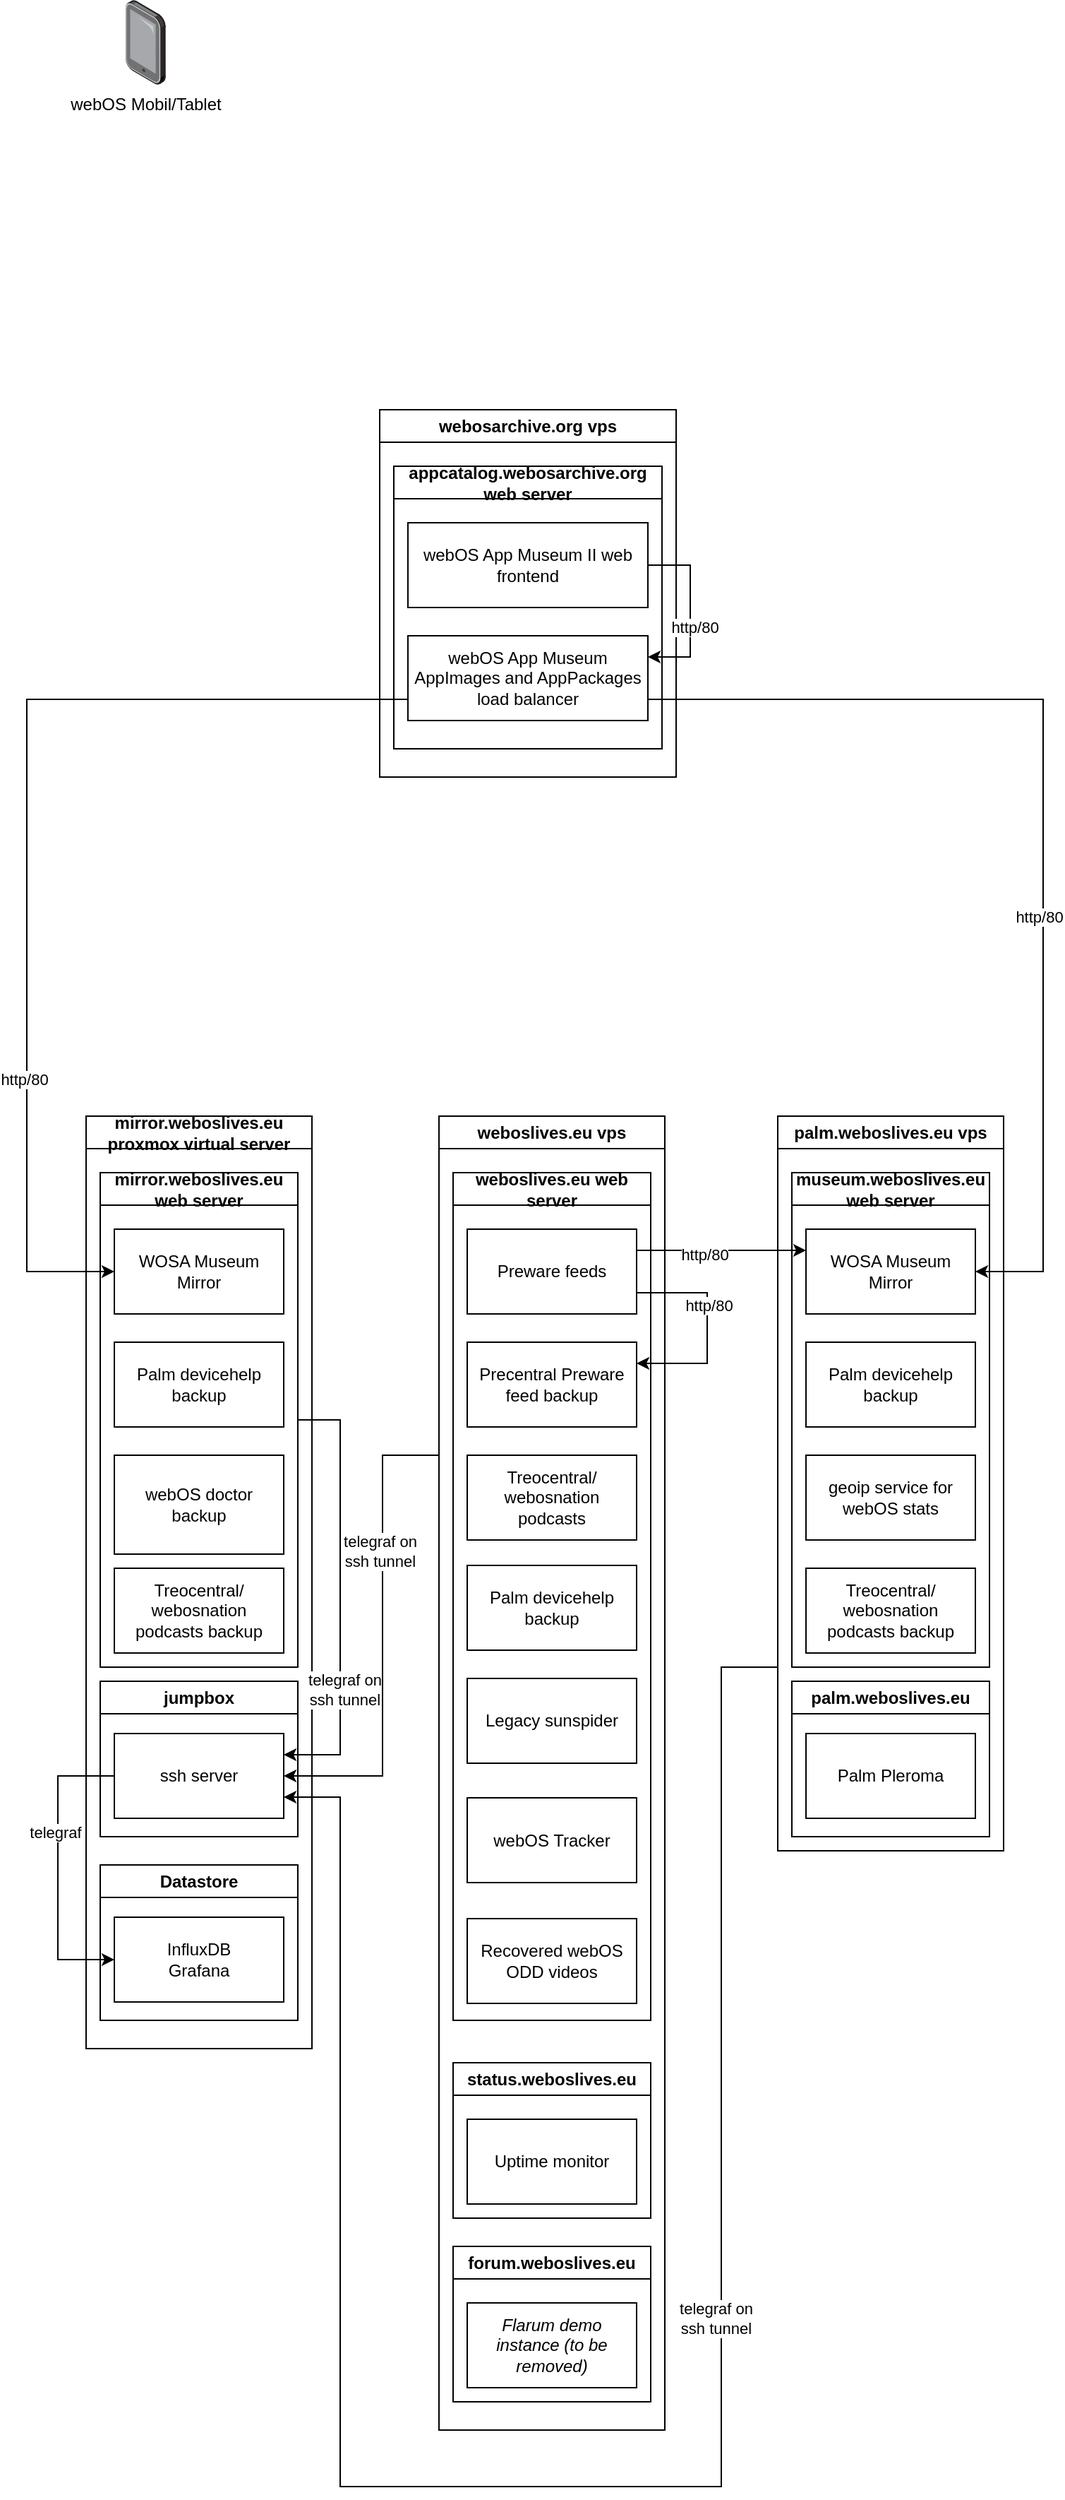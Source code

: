 <mxfile version="21.5.0" type="github">
  <diagram name="Page-1" id="cCbnzm1xCQD83DKspaT3">
    <mxGraphModel dx="1122" dy="1829" grid="1" gridSize="10" guides="1" tooltips="1" connect="1" arrows="1" fold="1" page="1" pageScale="1" pageWidth="827" pageHeight="1169" math="0" shadow="0">
      <root>
        <mxCell id="0" />
        <mxCell id="1" parent="0" />
        <mxCell id="PS-D71UFCIVm1v_QH7SR-17" value="weboslives.eu vps" style="swimlane;whiteSpace=wrap;html=1;" parent="1" vertex="1">
          <mxGeometry x="382" y="210" width="160" height="930" as="geometry" />
        </mxCell>
        <mxCell id="l4s4kaO-_cYa82F50tmw-3" value="weboslives.eu web server" style="swimlane;whiteSpace=wrap;html=1;" parent="PS-D71UFCIVm1v_QH7SR-17" vertex="1">
          <mxGeometry x="10" y="40" width="140" height="600" as="geometry">
            <mxRectangle x="310" y="190" width="120" height="30" as="alternateBounds" />
          </mxGeometry>
        </mxCell>
        <mxCell id="5oSPO5W26ucSjFXBTbh1-6" style="edgeStyle=orthogonalEdgeStyle;rounded=0;orthogonalLoop=1;jettySize=auto;html=1;exitX=1;exitY=0.75;exitDx=0;exitDy=0;entryX=1;entryY=0.25;entryDx=0;entryDy=0;" edge="1" parent="l4s4kaO-_cYa82F50tmw-3" source="l4s4kaO-_cYa82F50tmw-4" target="l4s4kaO-_cYa82F50tmw-5">
          <mxGeometry relative="1" as="geometry">
            <Array as="points">
              <mxPoint x="180" y="85" />
              <mxPoint x="180" y="135" />
            </Array>
          </mxGeometry>
        </mxCell>
        <mxCell id="5oSPO5W26ucSjFXBTbh1-7" value="http/80" style="edgeLabel;html=1;align=center;verticalAlign=middle;resizable=0;points=[];" vertex="1" connectable="0" parent="5oSPO5W26ucSjFXBTbh1-6">
          <mxGeometry x="-0.213" y="1" relative="1" as="geometry">
            <mxPoint as="offset" />
          </mxGeometry>
        </mxCell>
        <mxCell id="l4s4kaO-_cYa82F50tmw-4" value="Preware feeds" style="rounded=0;whiteSpace=wrap;html=1;" parent="l4s4kaO-_cYa82F50tmw-3" vertex="1">
          <mxGeometry x="10" y="40" width="120" height="60" as="geometry" />
        </mxCell>
        <mxCell id="l4s4kaO-_cYa82F50tmw-5" value="Precentral Preware feed backup" style="rounded=0;whiteSpace=wrap;html=1;" parent="l4s4kaO-_cYa82F50tmw-3" vertex="1">
          <mxGeometry x="10" y="120" width="120" height="60" as="geometry" />
        </mxCell>
        <mxCell id="PS-D71UFCIVm1v_QH7SR-1" value="Palm devicehelp backup" style="rounded=0;whiteSpace=wrap;html=1;" parent="l4s4kaO-_cYa82F50tmw-3" vertex="1">
          <mxGeometry x="10" y="278" width="120" height="60" as="geometry" />
        </mxCell>
        <mxCell id="PS-D71UFCIVm1v_QH7SR-2" value="Legacy sunspider" style="rounded=0;whiteSpace=wrap;html=1;" parent="l4s4kaO-_cYa82F50tmw-3" vertex="1">
          <mxGeometry x="10" y="358" width="120" height="60" as="geometry" />
        </mxCell>
        <mxCell id="PS-D71UFCIVm1v_QH7SR-3" value="webOS Tracker" style="rounded=0;whiteSpace=wrap;html=1;" parent="l4s4kaO-_cYa82F50tmw-3" vertex="1">
          <mxGeometry x="10" y="442.5" width="120" height="60" as="geometry" />
        </mxCell>
        <mxCell id="PS-D71UFCIVm1v_QH7SR-4" value="Recovered webOS ODD videos" style="rounded=0;whiteSpace=wrap;html=1;" parent="l4s4kaO-_cYa82F50tmw-3" vertex="1">
          <mxGeometry x="10" y="528" width="120" height="60" as="geometry" />
        </mxCell>
        <mxCell id="5oSPO5W26ucSjFXBTbh1-4" value="Treocentral/&lt;br&gt;webosnation podcasts" style="rounded=0;whiteSpace=wrap;html=1;" vertex="1" parent="l4s4kaO-_cYa82F50tmw-3">
          <mxGeometry x="10" y="200" width="120" height="60" as="geometry" />
        </mxCell>
        <mxCell id="PS-D71UFCIVm1v_QH7SR-18" value="status.weboslives.eu" style="swimlane;whiteSpace=wrap;html=1;" parent="PS-D71UFCIVm1v_QH7SR-17" vertex="1">
          <mxGeometry x="10" y="670" width="140" height="110" as="geometry" />
        </mxCell>
        <mxCell id="PS-D71UFCIVm1v_QH7SR-12" value="&lt;span style=&quot;font-style: normal;&quot;&gt;Uptime monitor&lt;/span&gt;" style="rounded=0;whiteSpace=wrap;html=1;fontStyle=2" parent="PS-D71UFCIVm1v_QH7SR-18" vertex="1">
          <mxGeometry x="10" y="40" width="120" height="60" as="geometry" />
        </mxCell>
        <mxCell id="PS-D71UFCIVm1v_QH7SR-51" value="forum.weboslives.eu" style="swimlane;whiteSpace=wrap;html=1;" parent="PS-D71UFCIVm1v_QH7SR-17" vertex="1">
          <mxGeometry x="10" y="800" width="140" height="110" as="geometry" />
        </mxCell>
        <mxCell id="PS-D71UFCIVm1v_QH7SR-52" value="Flarum demo instance (to be removed)" style="rounded=0;whiteSpace=wrap;html=1;fontStyle=2" parent="PS-D71UFCIVm1v_QH7SR-51" vertex="1">
          <mxGeometry x="10" y="40" width="120" height="60" as="geometry" />
        </mxCell>
        <mxCell id="5oSPO5W26ucSjFXBTbh1-12" style="edgeStyle=orthogonalEdgeStyle;rounded=0;orthogonalLoop=1;jettySize=auto;html=1;exitX=0;exitY=0.75;exitDx=0;exitDy=0;entryX=1;entryY=0.75;entryDx=0;entryDy=0;" edge="1" parent="1" source="PS-D71UFCIVm1v_QH7SR-31" target="PS-D71UFCIVm1v_QH7SR-43">
          <mxGeometry relative="1" as="geometry">
            <Array as="points">
              <mxPoint x="582" y="600" />
              <mxPoint x="582" y="1180" />
              <mxPoint x="312" y="1180" />
              <mxPoint x="312" y="692" />
            </Array>
          </mxGeometry>
        </mxCell>
        <mxCell id="5oSPO5W26ucSjFXBTbh1-13" value="telegraf on&lt;br&gt;ssh tunnel" style="edgeLabel;html=1;align=center;verticalAlign=middle;resizable=0;points=[];" vertex="1" connectable="0" parent="5oSPO5W26ucSjFXBTbh1-12">
          <mxGeometry x="-0.294" y="-4" relative="1" as="geometry">
            <mxPoint as="offset" />
          </mxGeometry>
        </mxCell>
        <mxCell id="PS-D71UFCIVm1v_QH7SR-31" value="palm.weboslives.eu vps" style="swimlane;whiteSpace=wrap;html=1;" parent="1" vertex="1">
          <mxGeometry x="622" y="210" width="160" height="520" as="geometry" />
        </mxCell>
        <mxCell id="PS-D71UFCIVm1v_QH7SR-39" value="palm.weboslives.eu" style="swimlane;whiteSpace=wrap;html=1;" parent="PS-D71UFCIVm1v_QH7SR-31" vertex="1">
          <mxGeometry x="10" y="400" width="140" height="110" as="geometry" />
        </mxCell>
        <mxCell id="PS-D71UFCIVm1v_QH7SR-10" value="Palm Pleroma" style="rounded=0;whiteSpace=wrap;html=1;" parent="PS-D71UFCIVm1v_QH7SR-39" vertex="1">
          <mxGeometry x="10" y="37" width="120" height="60" as="geometry" />
        </mxCell>
        <mxCell id="PS-D71UFCIVm1v_QH7SR-5" value="museum.weboslives.eu web server" style="swimlane;whiteSpace=wrap;html=1;" parent="PS-D71UFCIVm1v_QH7SR-31" vertex="1">
          <mxGeometry x="10" y="40" width="140" height="350" as="geometry">
            <mxRectangle x="310" y="190" width="120" height="30" as="alternateBounds" />
          </mxGeometry>
        </mxCell>
        <mxCell id="PS-D71UFCIVm1v_QH7SR-6" value="WOSA Museum Mirror" style="rounded=0;whiteSpace=wrap;html=1;" parent="PS-D71UFCIVm1v_QH7SR-5" vertex="1">
          <mxGeometry x="10" y="40" width="120" height="60" as="geometry" />
        </mxCell>
        <mxCell id="PS-D71UFCIVm1v_QH7SR-7" value="Palm devicehelp backup" style="rounded=0;whiteSpace=wrap;html=1;" parent="PS-D71UFCIVm1v_QH7SR-5" vertex="1">
          <mxGeometry x="10" y="120" width="120" height="60" as="geometry" />
        </mxCell>
        <mxCell id="PS-D71UFCIVm1v_QH7SR-8" value="geoip service for webOS stats" style="rounded=0;whiteSpace=wrap;html=1;" parent="PS-D71UFCIVm1v_QH7SR-5" vertex="1">
          <mxGeometry x="10" y="200" width="120" height="60" as="geometry" />
        </mxCell>
        <mxCell id="PS-D71UFCIVm1v_QH7SR-9" value="Treocentral/&lt;br style=&quot;border-color: var(--border-color);&quot;&gt;webosnation podcasts backup" style="rounded=0;whiteSpace=wrap;html=1;" parent="PS-D71UFCIVm1v_QH7SR-5" vertex="1">
          <mxGeometry x="10" y="280" width="120" height="60" as="geometry" />
        </mxCell>
        <mxCell id="PS-D71UFCIVm1v_QH7SR-41" value="mirror.weboslives.eu proxmox virtual server" style="swimlane;whiteSpace=wrap;html=1;" parent="1" vertex="1">
          <mxGeometry x="132" y="210" width="160" height="660" as="geometry" />
        </mxCell>
        <mxCell id="PS-D71UFCIVm1v_QH7SR-42" value="jumpbox" style="swimlane;whiteSpace=wrap;html=1;" parent="PS-D71UFCIVm1v_QH7SR-41" vertex="1">
          <mxGeometry x="10" y="400" width="140" height="110" as="geometry" />
        </mxCell>
        <mxCell id="PS-D71UFCIVm1v_QH7SR-43" value="ssh server" style="rounded=0;whiteSpace=wrap;html=1;" parent="PS-D71UFCIVm1v_QH7SR-42" vertex="1">
          <mxGeometry x="10" y="37" width="120" height="60" as="geometry" />
        </mxCell>
        <mxCell id="5oSPO5W26ucSjFXBTbh1-8" style="edgeStyle=orthogonalEdgeStyle;rounded=0;orthogonalLoop=1;jettySize=auto;html=1;exitX=1;exitY=0.5;exitDx=0;exitDy=0;entryX=1;entryY=0.25;entryDx=0;entryDy=0;" edge="1" parent="PS-D71UFCIVm1v_QH7SR-41" source="PS-D71UFCIVm1v_QH7SR-44" target="PS-D71UFCIVm1v_QH7SR-43">
          <mxGeometry relative="1" as="geometry">
            <Array as="points">
              <mxPoint x="180" y="215" />
              <mxPoint x="180" y="452" />
            </Array>
          </mxGeometry>
        </mxCell>
        <mxCell id="5oSPO5W26ucSjFXBTbh1-9" value="telegraf on&lt;br style=&quot;border-color: var(--border-color);&quot;&gt;ssh tunnel" style="edgeLabel;html=1;align=center;verticalAlign=middle;resizable=0;points=[];" vertex="1" connectable="0" parent="5oSPO5W26ucSjFXBTbh1-8">
          <mxGeometry x="0.439" y="3" relative="1" as="geometry">
            <mxPoint as="offset" />
          </mxGeometry>
        </mxCell>
        <mxCell id="PS-D71UFCIVm1v_QH7SR-44" value="mirror.weboslives.eu web server" style="swimlane;whiteSpace=wrap;html=1;" parent="PS-D71UFCIVm1v_QH7SR-41" vertex="1">
          <mxGeometry x="10" y="40" width="140" height="350" as="geometry">
            <mxRectangle x="310" y="190" width="120" height="30" as="alternateBounds" />
          </mxGeometry>
        </mxCell>
        <mxCell id="PS-D71UFCIVm1v_QH7SR-45" value="WOSA Museum Mirror" style="rounded=0;whiteSpace=wrap;html=1;" parent="PS-D71UFCIVm1v_QH7SR-44" vertex="1">
          <mxGeometry x="10" y="40" width="120" height="60" as="geometry" />
        </mxCell>
        <mxCell id="PS-D71UFCIVm1v_QH7SR-46" value="Palm devicehelp backup" style="rounded=0;whiteSpace=wrap;html=1;" parent="PS-D71UFCIVm1v_QH7SR-44" vertex="1">
          <mxGeometry x="10" y="120" width="120" height="60" as="geometry" />
        </mxCell>
        <mxCell id="PS-D71UFCIVm1v_QH7SR-48" value="Treocentral/&lt;br style=&quot;border-color: var(--border-color);&quot;&gt;webosnation podcasts backup" style="rounded=0;whiteSpace=wrap;html=1;" parent="PS-D71UFCIVm1v_QH7SR-44" vertex="1">
          <mxGeometry x="10" y="280" width="120" height="60" as="geometry" />
        </mxCell>
        <mxCell id="PS-D71UFCIVm1v_QH7SR-47" value="webOS doctor backup" style="rounded=0;whiteSpace=wrap;html=1;" parent="PS-D71UFCIVm1v_QH7SR-44" vertex="1">
          <mxGeometry x="10" y="200" width="120" height="70" as="geometry" />
        </mxCell>
        <mxCell id="5oSPO5W26ucSjFXBTbh1-14" value="Datastore" style="swimlane;whiteSpace=wrap;html=1;" vertex="1" parent="PS-D71UFCIVm1v_QH7SR-41">
          <mxGeometry x="10" y="530" width="140" height="110" as="geometry" />
        </mxCell>
        <mxCell id="5oSPO5W26ucSjFXBTbh1-15" value="InfluxDB&lt;br&gt;Grafana" style="rounded=0;whiteSpace=wrap;html=1;" vertex="1" parent="5oSPO5W26ucSjFXBTbh1-14">
          <mxGeometry x="10" y="37" width="120" height="60" as="geometry" />
        </mxCell>
        <mxCell id="5oSPO5W26ucSjFXBTbh1-16" style="edgeStyle=orthogonalEdgeStyle;rounded=0;orthogonalLoop=1;jettySize=auto;html=1;exitX=0;exitY=0.5;exitDx=0;exitDy=0;entryX=0;entryY=0.5;entryDx=0;entryDy=0;" edge="1" parent="PS-D71UFCIVm1v_QH7SR-41" source="PS-D71UFCIVm1v_QH7SR-43" target="5oSPO5W26ucSjFXBTbh1-15">
          <mxGeometry relative="1" as="geometry">
            <Array as="points">
              <mxPoint x="-20" y="467" />
              <mxPoint x="-20" y="597" />
            </Array>
          </mxGeometry>
        </mxCell>
        <mxCell id="5oSPO5W26ucSjFXBTbh1-17" value="telegraf" style="edgeLabel;html=1;align=center;verticalAlign=middle;resizable=0;points=[];" vertex="1" connectable="0" parent="5oSPO5W26ucSjFXBTbh1-16">
          <mxGeometry x="-0.238" y="-2" relative="1" as="geometry">
            <mxPoint as="offset" />
          </mxGeometry>
        </mxCell>
        <mxCell id="5oSPO5W26ucSjFXBTbh1-1" style="edgeStyle=orthogonalEdgeStyle;rounded=0;orthogonalLoop=1;jettySize=auto;html=1;exitX=1;exitY=0.25;exitDx=0;exitDy=0;entryX=0;entryY=0.25;entryDx=0;entryDy=0;" edge="1" parent="1" source="l4s4kaO-_cYa82F50tmw-4" target="PS-D71UFCIVm1v_QH7SR-6">
          <mxGeometry relative="1" as="geometry" />
        </mxCell>
        <mxCell id="5oSPO5W26ucSjFXBTbh1-5" value="http/80" style="edgeLabel;html=1;align=center;verticalAlign=middle;resizable=0;points=[];" vertex="1" connectable="0" parent="5oSPO5W26ucSjFXBTbh1-1">
          <mxGeometry x="-0.2" y="-3" relative="1" as="geometry">
            <mxPoint as="offset" />
          </mxGeometry>
        </mxCell>
        <mxCell id="5oSPO5W26ucSjFXBTbh1-10" style="edgeStyle=orthogonalEdgeStyle;rounded=0;orthogonalLoop=1;jettySize=auto;html=1;exitX=0;exitY=0.25;exitDx=0;exitDy=0;entryX=1;entryY=0.5;entryDx=0;entryDy=0;" edge="1" parent="1" source="PS-D71UFCIVm1v_QH7SR-17" target="PS-D71UFCIVm1v_QH7SR-43">
          <mxGeometry relative="1" as="geometry">
            <Array as="points">
              <mxPoint x="342" y="450" />
              <mxPoint x="342" y="677" />
            </Array>
          </mxGeometry>
        </mxCell>
        <mxCell id="5oSPO5W26ucSjFXBTbh1-11" value="telegraf on&lt;br style=&quot;border-color: var(--border-color);&quot;&gt;ssh tunnel" style="edgeLabel;html=1;align=center;verticalAlign=middle;resizable=0;points=[];" vertex="1" connectable="0" parent="5oSPO5W26ucSjFXBTbh1-10">
          <mxGeometry x="-0.329" y="-2" relative="1" as="geometry">
            <mxPoint as="offset" />
          </mxGeometry>
        </mxCell>
        <mxCell id="5oSPO5W26ucSjFXBTbh1-19" value="webosarchive.org vps" style="swimlane;whiteSpace=wrap;html=1;" vertex="1" parent="1">
          <mxGeometry x="340" y="-290" width="210" height="260" as="geometry" />
        </mxCell>
        <mxCell id="5oSPO5W26ucSjFXBTbh1-22" value="appcatalog.webosarchive.org web server" style="swimlane;whiteSpace=wrap;html=1;" vertex="1" parent="5oSPO5W26ucSjFXBTbh1-19">
          <mxGeometry x="10" y="40" width="190" height="200" as="geometry">
            <mxRectangle x="310" y="190" width="120" height="30" as="alternateBounds" />
          </mxGeometry>
        </mxCell>
        <mxCell id="5oSPO5W26ucSjFXBTbh1-28" style="edgeStyle=orthogonalEdgeStyle;rounded=0;orthogonalLoop=1;jettySize=auto;html=1;exitX=1;exitY=0.5;exitDx=0;exitDy=0;entryX=1;entryY=0.25;entryDx=0;entryDy=0;" edge="1" parent="5oSPO5W26ucSjFXBTbh1-22" source="5oSPO5W26ucSjFXBTbh1-23" target="5oSPO5W26ucSjFXBTbh1-27">
          <mxGeometry relative="1" as="geometry">
            <Array as="points">
              <mxPoint x="210" y="70" />
              <mxPoint x="210" y="135" />
            </Array>
          </mxGeometry>
        </mxCell>
        <mxCell id="5oSPO5W26ucSjFXBTbh1-36" value="http/80" style="edgeLabel;html=1;align=center;verticalAlign=middle;resizable=0;points=[];" vertex="1" connectable="0" parent="5oSPO5W26ucSjFXBTbh1-28">
          <mxGeometry x="0.183" y="3" relative="1" as="geometry">
            <mxPoint as="offset" />
          </mxGeometry>
        </mxCell>
        <mxCell id="5oSPO5W26ucSjFXBTbh1-23" value="webOS App Museum II web frontend" style="rounded=0;whiteSpace=wrap;html=1;" vertex="1" parent="5oSPO5W26ucSjFXBTbh1-22">
          <mxGeometry x="10" y="40" width="170" height="60" as="geometry" />
        </mxCell>
        <mxCell id="5oSPO5W26ucSjFXBTbh1-27" value="webOS App Museum AppImages and AppPackages load balancer" style="rounded=0;whiteSpace=wrap;html=1;" vertex="1" parent="5oSPO5W26ucSjFXBTbh1-22">
          <mxGeometry x="10" y="120" width="170" height="60" as="geometry" />
        </mxCell>
        <mxCell id="5oSPO5W26ucSjFXBTbh1-29" style="edgeStyle=orthogonalEdgeStyle;rounded=0;orthogonalLoop=1;jettySize=auto;html=1;exitX=1;exitY=0.75;exitDx=0;exitDy=0;entryX=1;entryY=0.5;entryDx=0;entryDy=0;" edge="1" parent="1" source="5oSPO5W26ucSjFXBTbh1-27" target="PS-D71UFCIVm1v_QH7SR-6">
          <mxGeometry relative="1" as="geometry">
            <Array as="points">
              <mxPoint x="810" y="-85" />
              <mxPoint x="810" y="320" />
            </Array>
          </mxGeometry>
        </mxCell>
        <mxCell id="5oSPO5W26ucSjFXBTbh1-31" value="http/80" style="edgeLabel;html=1;align=center;verticalAlign=middle;resizable=0;points=[];" vertex="1" connectable="0" parent="5oSPO5W26ucSjFXBTbh1-29">
          <mxGeometry x="0.184" y="-3" relative="1" as="geometry">
            <mxPoint as="offset" />
          </mxGeometry>
        </mxCell>
        <mxCell id="5oSPO5W26ucSjFXBTbh1-30" style="edgeStyle=orthogonalEdgeStyle;rounded=0;orthogonalLoop=1;jettySize=auto;html=1;exitX=0;exitY=0.75;exitDx=0;exitDy=0;entryX=0;entryY=0.5;entryDx=0;entryDy=0;" edge="1" parent="1" source="5oSPO5W26ucSjFXBTbh1-27" target="PS-D71UFCIVm1v_QH7SR-45">
          <mxGeometry relative="1" as="geometry">
            <Array as="points">
              <mxPoint x="90" y="-85" />
              <mxPoint x="90" y="320" />
            </Array>
          </mxGeometry>
        </mxCell>
        <mxCell id="5oSPO5W26ucSjFXBTbh1-32" value="http/80" style="edgeLabel;html=1;align=center;verticalAlign=middle;resizable=0;points=[];" vertex="1" connectable="0" parent="5oSPO5W26ucSjFXBTbh1-30">
          <mxGeometry x="0.462" y="-2" relative="1" as="geometry">
            <mxPoint as="offset" />
          </mxGeometry>
        </mxCell>
        <mxCell id="5oSPO5W26ucSjFXBTbh1-34" value="webOS Mobil/Tablet" style="image;points=[];aspect=fixed;html=1;align=center;shadow=0;dashed=0;image=img/lib/allied_telesis/computer_and_terminals/Tablet.svg;" vertex="1" parent="1">
          <mxGeometry x="160" y="-580" width="28.42" height="60" as="geometry" />
        </mxCell>
      </root>
    </mxGraphModel>
  </diagram>
</mxfile>
